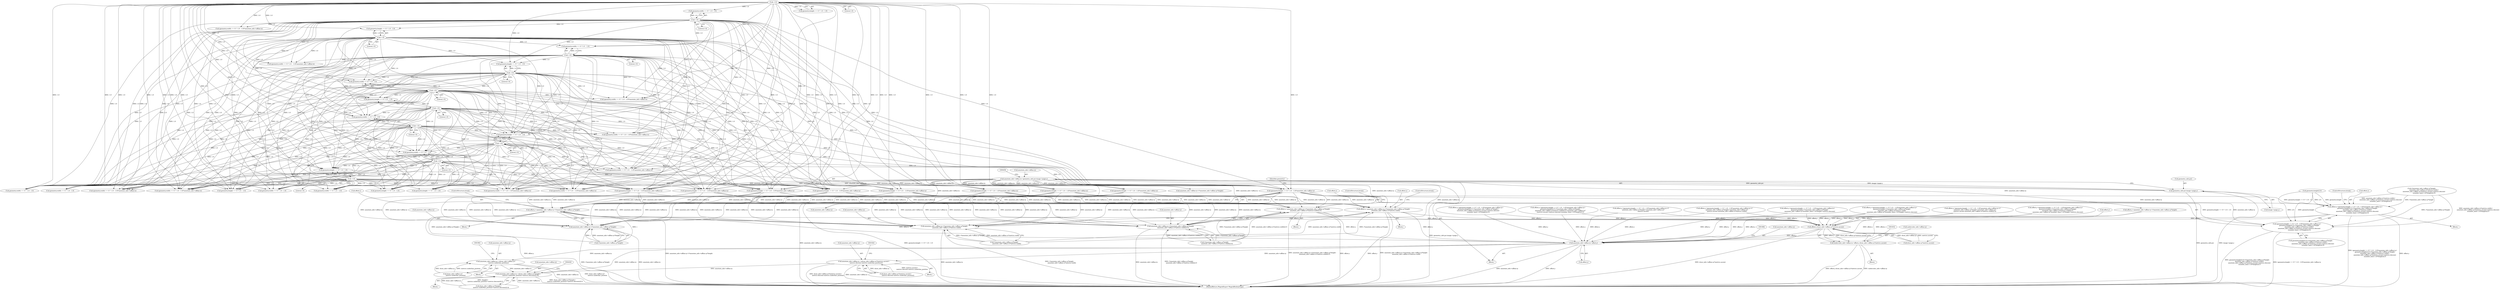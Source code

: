digraph "0_ImageMagick_f595a1985233c399a05c0c37cc41de16a90dd025@pointer" {
"1001186" [label="(Call,(geometry.height == 0 ? -1.0 : 1.0)*annotate_info->affine.ty)"];
"1001193" [label="(Call,-1.0)"];
"1001127" [label="(Call,-1.0)"];
"1000606" [label="(Call,-1.0)"];
"1000925" [label="(Call,-1.0)"];
"1000874" [label="(Call,-1.0)"];
"1001305" [label="(Call,-1.0)"];
"1001263" [label="(Call,-1.0)"];
"1000822" [label="(Call,-1.0)"];
"1000764" [label="(Call,-1.0)"];
"1001054" [label="(Call,-1.0)"];
"1000985" [label="(Call,-1.0)"];
"1000440" [label="(Call,annotate_info->affine.ty=geometry_info.psi-image->page.y)"];
"1000446" [label="(Call,geometry_info.psi-image->page.y)"];
"1001181" [label="(Call,offset.y=(geometry.height == 0 ? -1.0 : 1.0)*annotate_info->affine.ty+\n          geometry.height/2.0+i*annotate_info->affine.sy*height-\n          annotate_info->affine.rx*metrics.width+\n          annotate_info->affine.sy*(metrics.ascent+metrics.descent-\n          (number_lines-1.0)*height)/2.0)"];
"1001818" [label="(Call,offset.y-draw_info->affine.sy*metrics.ascent)"];
"1001812" [label="(Call,undercolor_info->affine.ty=offset.y-draw_info->affine.sy*metrics.ascent)"];
"1001872" [label="(Call,annotate_info->affine.ty=offset.y)"];
"1001900" [label="(Call,annotate_info->affine.ty-=(draw_info->affine.sy*(metrics.ascent+\n          metrics.descent-metrics.underline_position)))"];
"1001996" [label="(Call,annotate_info->affine.ty-=(draw_info->affine.sy*(height+\n          metrics.underline_position+metrics.descent)/2.0))"];
"1001945" [label="(Call,annotate_info->affine.ty-=(draw_info->affine.sy*\n            metrics.underline_position))"];
"1001185" [label="(Call,(geometry.height == 0 ? -1.0 : 1.0)*annotate_info->affine.ty+\n          geometry.height/2.0+i*annotate_info->affine.sy*height-\n          annotate_info->affine.rx*metrics.width+\n          annotate_info->affine.sy*(metrics.ascent+metrics.descent-\n          (number_lines-1.0)*height)/2.0)"];
"1001612" [label="(Call,offset.y=annotate_info->affine.ty+i*annotate_info->affine.sy*height)"];
"1001616" [label="(Call,annotate_info->affine.ty+i*annotate_info->affine.sy*height)"];
"1001665" [label="(Call,offset.y=annotate_info->affine.ty+i*annotate_info->affine.sy*height-\n          annotate_info->affine.rx*metrics.width/2.0)"];
"1001669" [label="(Call,annotate_info->affine.ty+i*annotate_info->affine.sy*height-\n          annotate_info->affine.rx*metrics.width/2.0)"];
"1001728" [label="(Call,offset.y=annotate_info->affine.ty+i*annotate_info->affine.sy*height-\n          annotate_info->affine.rx*metrics.width)"];
"1001732" [label="(Call,annotate_info->affine.ty+i*annotate_info->affine.sy*height-\n          annotate_info->affine.rx*metrics.width)"];
"1000697" [label="(Call,offset.y=(geometry.height == 0 ? -1.0 : 1.0)*annotate_info->affine.ty+i*\n          annotate_info->affine.sy*height+annotate_info->affine.sy*\n          metrics.ascent-annotate_info->affine.rx*metrics.width/2.0)"];
"1001613" [label="(Call,offset.y)"];
"1001531" [label="(Call,(geometry.height == 0 ? 1.0 : -1.0)*annotate_info->affine.ty)"];
"1000979" [label="(Call,geometry.width == 0 ? -1.0 : 1.0)"];
"1001054" [label="(Call,-1.0)"];
"1001263" [label="(Call,-1.0)"];
"1001292" [label="(Call,offset.y=(geometry.height == 0 ? 1.0 : -1.0)*annotate_info->affine.ty+\n          geometry.height+i*annotate_info->affine.sy*height-\n          annotate_info->affine.sy*(number_lines-1.0)*height+metrics.descent)"];
"1000816" [label="(Call,geometry.height == 0 ? -1.0 : 1.0)"];
"1001127" [label="(Call,-1.0)"];
"1001873" [label="(Call,annotate_info->affine.ty)"];
"1001201" [label="(Call,geometry.height/2.0+i*annotate_info->affine.sy*height-\n          annotate_info->affine.rx*metrics.width+\n          annotate_info->affine.sy*(metrics.ascent+metrics.descent-\n          (number_lines-1.0)*height)/2.0)"];
"1001298" [label="(Call,geometry.height == 0 ? 1.0 : -1.0)"];
"1001185" [label="(Call,(geometry.height == 0 ? -1.0 : 1.0)*annotate_info->affine.ty+\n          geometry.height/2.0+i*annotate_info->affine.sy*height-\n          annotate_info->affine.rx*metrics.width+\n          annotate_info->affine.sy*(metrics.ascent+metrics.descent-\n          (number_lines-1.0)*height)/2.0)"];
"1001900" [label="(Call,annotate_info->affine.ty-=(draw_info->affine.sy*(metrics.ascent+\n          metrics.descent-metrics.underline_position)))"];
"1000529" [label="(Call,offset.y=annotate_info->affine.ty+i*annotate_info->affine.sy*height)"];
"1000875" [label="(Literal,1.0)"];
"1001617" [label="(Call,annotate_info->affine.ty)"];
"1000440" [label="(Call,annotate_info->affine.ty=geometry_info.psi-image->page.y)"];
"1001257" [label="(Call,geometry.width == 0 ? -1.0 : 1.0)"];
"1001410" [label="(Call,(geometry.height == 0 ? 1.0 : -1.0)*annotate_info->affine.ty)"];
"1001665" [label="(Call,offset.y=annotate_info->affine.ty+i*annotate_info->affine.sy*height-\n          annotate_info->affine.rx*metrics.width/2.0)"];
"1001669" [label="(Call,annotate_info->affine.ty+i*annotate_info->affine.sy*height-\n          annotate_info->affine.rx*metrics.width/2.0)"];
"1000810" [label="(Call,offset.y=(geometry.height == 0 ? -1.0 : 1.0)*annotate_info->affine.ty+i*\n          annotate_info->affine.sy*height+annotate_info->affine.sy*\n          metrics.ascent-annotate_info->affine.rx*metrics.width)"];
"1001350" [label="(Call,geometry.width == 0 ? -1.0 : 1.0)"];
"1001946" [label="(Call,annotate_info->affine.ty)"];
"1001733" [label="(Call,annotate_info->affine.ty)"];
"1001616" [label="(Call,annotate_info->affine.ty+i*annotate_info->affine.sy*height)"];
"1001732" [label="(Call,annotate_info->affine.ty+i*annotate_info->affine.sy*height-\n          annotate_info->affine.rx*metrics.width)"];
"1000756" [label="(Call,(geometry.width == 0 ? 1.0 : -1.0)*annotate_info->affine.tx)"];
"1001047" [label="(Call,(geometry.height == 0 ? -1.0 : 1.0)*annotate_info->affine.ty)"];
"1001813" [label="(Call,undercolor_info->affine.ty)"];
"1001405" [label="(Call,offset.y=(geometry.height == 0 ? 1.0 : -1.0)*annotate_info->affine.ty+\n          geometry.height+i*annotate_info->affine.sy*height-\n          annotate_info->affine.rx*metrics.width/2.0-\n          annotate_info->affine.sy*(number_lines-1.0)*height+metrics.descent)"];
"1001248" [label="(ControlStructure,break;)"];
"1000594" [label="(Call,offset.y=(geometry.height == 0 ? -1.0 : 1.0)*annotate_info->affine.ty+i*\n          annotate_info->affine.sy*height+annotate_info->affine.sy*\n          metrics.ascent)"];
"1001196" [label="(Call,annotate_info->affine.ty)"];
"1000702" [label="(Call,(geometry.height == 0 ? -1.0 : 1.0)*annotate_info->affine.ty)"];
"1001738" [label="(Call,i*annotate_info->affine.sy*height-\n          annotate_info->affine.rx*metrics.width)"];
"1000867" [label="(Call,(geometry.width == 0 ? -1.0 : 1.0)*annotate_info->affine.tx)"];
"1001757" [label="(ControlStructure,break;)"];
"1001264" [label="(Literal,1.0)"];
"1000913" [label="(Call,offset.y=(geometry.height == 0 ? -1.0 : 1.0)*annotate_info->affine.ty+\n          geometry.height/2.0+i*annotate_info->affine.sy*height+\n          annotate_info->affine.sy*(metrics.ascent+metrics.descent-\n          (number_lines-1.0)*height)/2.0)"];
"1001670" [label="(Call,annotate_info->affine.ty)"];
"1000599" [label="(Call,(geometry.height == 0 ? -1.0 : 1.0)*annotate_info->affine.ty)"];
"1001899" [label="(Block,)"];
"1000925" [label="(Call,-1.0)"];
"1000978" [label="(Call,(geometry.width == 0 ? -1.0 : 1.0)*annotate_info->affine.tx)"];
"1001128" [label="(Literal,1.0)"];
"1000986" [label="(Literal,1.0)"];
"1001474" [label="(Call,(geometry.width == 0 ? 1.0 : -1.0)*annotate_info->affine.tx)"];
"1001675" [label="(Call,i*annotate_info->affine.sy*height-\n          annotate_info->affine.rx*metrics.width/2.0)"];
"1001187" [label="(Call,geometry.height == 0 ? -1.0 : 1.0)"];
"1001475" [label="(Call,geometry.width == 0 ? 1.0 : -1.0)"];
"1001612" [label="(Call,offset.y=annotate_info->affine.ty+i*annotate_info->affine.sy*height)"];
"1001119" [label="(Call,(geometry.width == 0 ? 1.0 : -1.0)*annotate_info->affine.tx)"];
"1002049" [label="(MethodReturn,MagickExport MagickBooleanType)"];
"1001633" [label="(Block,)"];
"1002002" [label="(Call,draw_info->affine.sy*(height+\n          metrics.underline_position+metrics.descent)/2.0)"];
"1001944" [label="(Block,)"];
"1001193" [label="(Call,-1.0)"];
"1001996" [label="(Call,annotate_info->affine.ty-=(draw_info->affine.sy*(height+\n          metrics.underline_position+metrics.descent)/2.0))"];
"1000557" [label="(Call,geometry.width == 0 ? -1.0 : 1.0)"];
"1001204" [label="(Identifier,geometry)"];
"1001818" [label="(Call,offset.y-draw_info->affine.sy*metrics.ascent)"];
"1001997" [label="(Call,annotate_info->affine.ty)"];
"1001306" [label="(Literal,1.0)"];
"1001256" [label="(Call,(geometry.width == 0 ? -1.0 : 1.0)*annotate_info->affine.tx)"];
"1001622" [label="(Call,i*annotate_info->affine.sy*height)"];
"1001055" [label="(Literal,1.0)"];
"1001120" [label="(Call,geometry.width == 0 ? 1.0 : -1.0)"];
"1001698" [label="(Block,)"];
"1001297" [label="(Call,(geometry.height == 0 ? 1.0 : -1.0)*annotate_info->affine.ty)"];
"1001207" [label="(Call,i*annotate_info->affine.sy*height-\n          annotate_info->affine.rx*metrics.width+\n          annotate_info->affine.sy*(metrics.ascent+metrics.descent-\n          (number_lines-1.0)*height)/2.0)"];
"1000606" [label="(Call,-1.0)"];
"1000641" [label="(Call,(geometry.width == 0 ? -1.0 : 1.0)*annotate_info->affine.tx)"];
"1001526" [label="(Call,offset.y=(geometry.height == 0 ? 1.0 : -1.0)*annotate_info->affine.ty+\n          geometry.height+i*annotate_info->affine.sy*height-\n          annotate_info->affine.rx*metrics.width-\n          annotate_info->affine.sy*(number_lines-1.0)*height+metrics.descent)"];
"1000642" [label="(Call,geometry.width == 0 ? -1.0 : 1.0)"];
"1001666" [label="(Call,offset.y)"];
"1000450" [label="(Call,image->page.y)"];
"1001202" [label="(Call,geometry.height/2.0)"];
"1000926" [label="(Literal,1.0)"];
"1001819" [label="(Call,offset.y)"];
"1001042" [label="(Call,offset.y=(geometry.height == 0 ? -1.0 : 1.0)*annotate_info->affine.ty+\n          geometry.height/2.0+i*annotate_info->affine.sy*height-\n          annotate_info->affine.rx*metrics.width/2.0+annotate_info->affine.sy*\n          (metrics.ascent+metrics.descent-(number_lines-1.0)*height)/2.0)"];
"1001532" [label="(Call,geometry.height == 0 ? 1.0 : -1.0)"];
"1000600" [label="(Call,geometry.height == 0 ? -1.0 : 1.0)"];
"1001186" [label="(Call,(geometry.height == 0 ? -1.0 : 1.0)*annotate_info->affine.ty)"];
"1001631" [label="(ControlStructure,break;)"];
"1000822" [label="(Call,-1.0)"];
"1001878" [label="(Call,offset.y)"];
"1001729" [label="(Call,offset.y)"];
"1000823" [label="(Literal,1.0)"];
"1000446" [label="(Call,geometry_info.psi-image->page.y)"];
"1001945" [label="(Call,annotate_info->affine.ty-=(draw_info->affine.sy*\n            metrics.underline_position))"];
"1000757" [label="(Call,geometry.width == 0 ? 1.0 : -1.0)"];
"1000868" [label="(Call,geometry.width == 0 ? -1.0 : 1.0)"];
"1000765" [label="(Literal,1.0)"];
"1000607" [label="(Literal,1.0)"];
"1000874" [label="(Call,-1.0)"];
"1001901" [label="(Call,annotate_info->affine.ty)"];
"1001194" [label="(Literal,1.0)"];
"1000416" [label="(Block,)"];
"1000447" [label="(Call,geometry_info.psi)"];
"1001728" [label="(Call,offset.y=annotate_info->affine.ty+i*annotate_info->affine.sy*height-\n          annotate_info->affine.rx*metrics.width)"];
"1000764" [label="(Call,-1.0)"];
"1000918" [label="(Call,(geometry.height == 0 ? -1.0 : 1.0)*annotate_info->affine.ty)"];
"1000556" [label="(Call,(geometry.width == 0 ? -1.0 : 1.0)*annotate_info->affine.tx)"];
"1000815" [label="(Call,(geometry.height == 0 ? -1.0 : 1.0)*annotate_info->affine.ty)"];
"1001411" [label="(Call,geometry.height == 0 ? 1.0 : -1.0)"];
"1001951" [label="(Call,draw_info->affine.sy*\n            metrics.underline_position)"];
"1001592" [label="(Block,)"];
"1001906" [label="(Call,draw_info->affine.sy*(metrics.ascent+\n          metrics.descent-metrics.underline_position))"];
"1000533" [label="(Call,annotate_info->affine.ty+i*annotate_info->affine.sy*height)"];
"1001182" [label="(Call,offset.y)"];
"1001113" [label="(Block,)"];
"1001696" [label="(ControlStructure,break;)"];
"1001305" [label="(Call,-1.0)"];
"1000985" [label="(Call,-1.0)"];
"1000703" [label="(Call,geometry.height == 0 ? -1.0 : 1.0)"];
"1001768" [label="(Block,)"];
"1001822" [label="(Call,draw_info->affine.sy*metrics.ascent)"];
"1001048" [label="(Call,geometry.height == 0 ? -1.0 : 1.0)"];
"1001181" [label="(Call,offset.y=(geometry.height == 0 ? -1.0 : 1.0)*annotate_info->affine.ty+\n          geometry.height/2.0+i*annotate_info->affine.sy*height-\n          annotate_info->affine.rx*metrics.width+\n          annotate_info->affine.sy*(metrics.ascent+metrics.descent-\n          (number_lines-1.0)*height)/2.0)"];
"1001812" [label="(Call,undercolor_info->affine.ty=offset.y-draw_info->affine.sy*metrics.ascent)"];
"1001872" [label="(Call,annotate_info->affine.ty=offset.y)"];
"1001995" [label="(Block,)"];
"1001349" [label="(Call,(geometry.width == 0 ? -1.0 : 1.0)*annotate_info->affine.tx)"];
"1000441" [label="(Call,annotate_info->affine.ty)"];
"1000919" [label="(Call,geometry.height == 0 ? -1.0 : 1.0)"];
"1001186" -> "1001185"  [label="AST: "];
"1001186" -> "1001196"  [label="CFG: "];
"1001187" -> "1001186"  [label="AST: "];
"1001196" -> "1001186"  [label="AST: "];
"1001204" -> "1001186"  [label="CFG: "];
"1001186" -> "1002049"  [label="DDG: annotate_info->affine.ty"];
"1001186" -> "1002049"  [label="DDG: geometry.height == 0 ? -1.0 : 1.0"];
"1001186" -> "1001181"  [label="DDG: geometry.height == 0 ? -1.0 : 1.0"];
"1001186" -> "1001181"  [label="DDG: annotate_info->affine.ty"];
"1001186" -> "1001185"  [label="DDG: geometry.height == 0 ? -1.0 : 1.0"];
"1001186" -> "1001185"  [label="DDG: annotate_info->affine.ty"];
"1001193" -> "1001186"  [label="DDG: 1.0"];
"1001127" -> "1001186"  [label="DDG: 1.0"];
"1000606" -> "1001186"  [label="DDG: 1.0"];
"1000925" -> "1001186"  [label="DDG: 1.0"];
"1000874" -> "1001186"  [label="DDG: 1.0"];
"1001305" -> "1001186"  [label="DDG: 1.0"];
"1001263" -> "1001186"  [label="DDG: 1.0"];
"1000822" -> "1001186"  [label="DDG: 1.0"];
"1000764" -> "1001186"  [label="DDG: 1.0"];
"1001054" -> "1001186"  [label="DDG: 1.0"];
"1000985" -> "1001186"  [label="DDG: 1.0"];
"1000440" -> "1001186"  [label="DDG: annotate_info->affine.ty"];
"1001186" -> "1001612"  [label="DDG: annotate_info->affine.ty"];
"1001186" -> "1001616"  [label="DDG: annotate_info->affine.ty"];
"1001186" -> "1001665"  [label="DDG: annotate_info->affine.ty"];
"1001186" -> "1001669"  [label="DDG: annotate_info->affine.ty"];
"1001186" -> "1001728"  [label="DDG: annotate_info->affine.ty"];
"1001186" -> "1001732"  [label="DDG: annotate_info->affine.ty"];
"1001193" -> "1001187"  [label="AST: "];
"1001193" -> "1001194"  [label="CFG: "];
"1001194" -> "1001193"  [label="AST: "];
"1001187" -> "1001193"  [label="CFG: "];
"1001193" -> "1000556"  [label="DDG: 1.0"];
"1001193" -> "1000557"  [label="DDG: 1.0"];
"1001193" -> "1000641"  [label="DDG: 1.0"];
"1001193" -> "1000642"  [label="DDG: 1.0"];
"1001193" -> "1000702"  [label="DDG: 1.0"];
"1001193" -> "1000703"  [label="DDG: 1.0"];
"1001193" -> "1001187"  [label="DDG: 1.0"];
"1001193" -> "1001349"  [label="DDG: 1.0"];
"1001193" -> "1001350"  [label="DDG: 1.0"];
"1001193" -> "1001410"  [label="DDG: 1.0"];
"1001193" -> "1001411"  [label="DDG: 1.0"];
"1001193" -> "1001474"  [label="DDG: 1.0"];
"1001193" -> "1001475"  [label="DDG: 1.0"];
"1001193" -> "1001531"  [label="DDG: 1.0"];
"1001193" -> "1001532"  [label="DDG: 1.0"];
"1001127" -> "1001120"  [label="AST: "];
"1001127" -> "1001128"  [label="CFG: "];
"1001128" -> "1001127"  [label="AST: "];
"1001120" -> "1001127"  [label="CFG: "];
"1001127" -> "1000556"  [label="DDG: 1.0"];
"1001127" -> "1000557"  [label="DDG: 1.0"];
"1001127" -> "1000641"  [label="DDG: 1.0"];
"1001127" -> "1000642"  [label="DDG: 1.0"];
"1001127" -> "1000702"  [label="DDG: 1.0"];
"1001127" -> "1000703"  [label="DDG: 1.0"];
"1001127" -> "1001119"  [label="DDG: 1.0"];
"1001127" -> "1001120"  [label="DDG: 1.0"];
"1001127" -> "1001187"  [label="DDG: 1.0"];
"1001127" -> "1001349"  [label="DDG: 1.0"];
"1001127" -> "1001350"  [label="DDG: 1.0"];
"1001127" -> "1001410"  [label="DDG: 1.0"];
"1001127" -> "1001411"  [label="DDG: 1.0"];
"1001127" -> "1001474"  [label="DDG: 1.0"];
"1001127" -> "1001475"  [label="DDG: 1.0"];
"1001127" -> "1001531"  [label="DDG: 1.0"];
"1001127" -> "1001532"  [label="DDG: 1.0"];
"1000606" -> "1000600"  [label="AST: "];
"1000606" -> "1000607"  [label="CFG: "];
"1000607" -> "1000606"  [label="AST: "];
"1000600" -> "1000606"  [label="CFG: "];
"1000606" -> "1000556"  [label="DDG: 1.0"];
"1000606" -> "1000557"  [label="DDG: 1.0"];
"1000606" -> "1000599"  [label="DDG: 1.0"];
"1000606" -> "1000600"  [label="DDG: 1.0"];
"1000606" -> "1000641"  [label="DDG: 1.0"];
"1000606" -> "1000642"  [label="DDG: 1.0"];
"1000606" -> "1000702"  [label="DDG: 1.0"];
"1000606" -> "1000703"  [label="DDG: 1.0"];
"1000606" -> "1000756"  [label="DDG: 1.0"];
"1000606" -> "1000757"  [label="DDG: 1.0"];
"1000606" -> "1000815"  [label="DDG: 1.0"];
"1000606" -> "1000816"  [label="DDG: 1.0"];
"1000606" -> "1000867"  [label="DDG: 1.0"];
"1000606" -> "1000868"  [label="DDG: 1.0"];
"1000606" -> "1000918"  [label="DDG: 1.0"];
"1000606" -> "1000919"  [label="DDG: 1.0"];
"1000606" -> "1000978"  [label="DDG: 1.0"];
"1000606" -> "1000979"  [label="DDG: 1.0"];
"1000606" -> "1001047"  [label="DDG: 1.0"];
"1000606" -> "1001048"  [label="DDG: 1.0"];
"1000606" -> "1001119"  [label="DDG: 1.0"];
"1000606" -> "1001120"  [label="DDG: 1.0"];
"1000606" -> "1001187"  [label="DDG: 1.0"];
"1000606" -> "1001256"  [label="DDG: 1.0"];
"1000606" -> "1001257"  [label="DDG: 1.0"];
"1000606" -> "1001297"  [label="DDG: 1.0"];
"1000606" -> "1001298"  [label="DDG: 1.0"];
"1000606" -> "1001349"  [label="DDG: 1.0"];
"1000606" -> "1001350"  [label="DDG: 1.0"];
"1000606" -> "1001410"  [label="DDG: 1.0"];
"1000606" -> "1001411"  [label="DDG: 1.0"];
"1000606" -> "1001474"  [label="DDG: 1.0"];
"1000606" -> "1001475"  [label="DDG: 1.0"];
"1000606" -> "1001531"  [label="DDG: 1.0"];
"1000606" -> "1001532"  [label="DDG: 1.0"];
"1000925" -> "1000919"  [label="AST: "];
"1000925" -> "1000926"  [label="CFG: "];
"1000926" -> "1000925"  [label="AST: "];
"1000919" -> "1000925"  [label="CFG: "];
"1000925" -> "1000556"  [label="DDG: 1.0"];
"1000925" -> "1000557"  [label="DDG: 1.0"];
"1000925" -> "1000641"  [label="DDG: 1.0"];
"1000925" -> "1000642"  [label="DDG: 1.0"];
"1000925" -> "1000702"  [label="DDG: 1.0"];
"1000925" -> "1000703"  [label="DDG: 1.0"];
"1000925" -> "1000918"  [label="DDG: 1.0"];
"1000925" -> "1000919"  [label="DDG: 1.0"];
"1000925" -> "1001119"  [label="DDG: 1.0"];
"1000925" -> "1001120"  [label="DDG: 1.0"];
"1000925" -> "1001187"  [label="DDG: 1.0"];
"1000925" -> "1001349"  [label="DDG: 1.0"];
"1000925" -> "1001350"  [label="DDG: 1.0"];
"1000925" -> "1001410"  [label="DDG: 1.0"];
"1000925" -> "1001411"  [label="DDG: 1.0"];
"1000925" -> "1001474"  [label="DDG: 1.0"];
"1000925" -> "1001475"  [label="DDG: 1.0"];
"1000925" -> "1001531"  [label="DDG: 1.0"];
"1000925" -> "1001532"  [label="DDG: 1.0"];
"1000874" -> "1000868"  [label="AST: "];
"1000874" -> "1000875"  [label="CFG: "];
"1000875" -> "1000874"  [label="AST: "];
"1000868" -> "1000874"  [label="CFG: "];
"1000874" -> "1000556"  [label="DDG: 1.0"];
"1000874" -> "1000557"  [label="DDG: 1.0"];
"1000874" -> "1000641"  [label="DDG: 1.0"];
"1000874" -> "1000642"  [label="DDG: 1.0"];
"1000874" -> "1000702"  [label="DDG: 1.0"];
"1000874" -> "1000703"  [label="DDG: 1.0"];
"1000874" -> "1000867"  [label="DDG: 1.0"];
"1000874" -> "1000868"  [label="DDG: 1.0"];
"1000874" -> "1000918"  [label="DDG: 1.0"];
"1000874" -> "1000919"  [label="DDG: 1.0"];
"1000874" -> "1001119"  [label="DDG: 1.0"];
"1000874" -> "1001120"  [label="DDG: 1.0"];
"1000874" -> "1001187"  [label="DDG: 1.0"];
"1000874" -> "1001349"  [label="DDG: 1.0"];
"1000874" -> "1001350"  [label="DDG: 1.0"];
"1000874" -> "1001410"  [label="DDG: 1.0"];
"1000874" -> "1001411"  [label="DDG: 1.0"];
"1000874" -> "1001474"  [label="DDG: 1.0"];
"1000874" -> "1001475"  [label="DDG: 1.0"];
"1000874" -> "1001531"  [label="DDG: 1.0"];
"1000874" -> "1001532"  [label="DDG: 1.0"];
"1001305" -> "1001298"  [label="AST: "];
"1001305" -> "1001306"  [label="CFG: "];
"1001306" -> "1001305"  [label="AST: "];
"1001298" -> "1001305"  [label="CFG: "];
"1001305" -> "1000556"  [label="DDG: 1.0"];
"1001305" -> "1000557"  [label="DDG: 1.0"];
"1001305" -> "1000641"  [label="DDG: 1.0"];
"1001305" -> "1000642"  [label="DDG: 1.0"];
"1001305" -> "1000702"  [label="DDG: 1.0"];
"1001305" -> "1000703"  [label="DDG: 1.0"];
"1001305" -> "1000867"  [label="DDG: 1.0"];
"1001305" -> "1000868"  [label="DDG: 1.0"];
"1001305" -> "1000918"  [label="DDG: 1.0"];
"1001305" -> "1000919"  [label="DDG: 1.0"];
"1001305" -> "1001119"  [label="DDG: 1.0"];
"1001305" -> "1001120"  [label="DDG: 1.0"];
"1001305" -> "1001187"  [label="DDG: 1.0"];
"1001305" -> "1001297"  [label="DDG: 1.0"];
"1001305" -> "1001298"  [label="DDG: 1.0"];
"1001305" -> "1001349"  [label="DDG: 1.0"];
"1001305" -> "1001350"  [label="DDG: 1.0"];
"1001305" -> "1001410"  [label="DDG: 1.0"];
"1001305" -> "1001411"  [label="DDG: 1.0"];
"1001305" -> "1001474"  [label="DDG: 1.0"];
"1001305" -> "1001475"  [label="DDG: 1.0"];
"1001305" -> "1001531"  [label="DDG: 1.0"];
"1001305" -> "1001532"  [label="DDG: 1.0"];
"1001263" -> "1001257"  [label="AST: "];
"1001263" -> "1001264"  [label="CFG: "];
"1001264" -> "1001263"  [label="AST: "];
"1001257" -> "1001263"  [label="CFG: "];
"1001263" -> "1000556"  [label="DDG: 1.0"];
"1001263" -> "1000557"  [label="DDG: 1.0"];
"1001263" -> "1000641"  [label="DDG: 1.0"];
"1001263" -> "1000642"  [label="DDG: 1.0"];
"1001263" -> "1000702"  [label="DDG: 1.0"];
"1001263" -> "1000703"  [label="DDG: 1.0"];
"1001263" -> "1000867"  [label="DDG: 1.0"];
"1001263" -> "1000868"  [label="DDG: 1.0"];
"1001263" -> "1000918"  [label="DDG: 1.0"];
"1001263" -> "1000919"  [label="DDG: 1.0"];
"1001263" -> "1001119"  [label="DDG: 1.0"];
"1001263" -> "1001120"  [label="DDG: 1.0"];
"1001263" -> "1001187"  [label="DDG: 1.0"];
"1001263" -> "1001256"  [label="DDG: 1.0"];
"1001263" -> "1001257"  [label="DDG: 1.0"];
"1001263" -> "1001297"  [label="DDG: 1.0"];
"1001263" -> "1001298"  [label="DDG: 1.0"];
"1001263" -> "1001349"  [label="DDG: 1.0"];
"1001263" -> "1001350"  [label="DDG: 1.0"];
"1001263" -> "1001410"  [label="DDG: 1.0"];
"1001263" -> "1001411"  [label="DDG: 1.0"];
"1001263" -> "1001474"  [label="DDG: 1.0"];
"1001263" -> "1001475"  [label="DDG: 1.0"];
"1001263" -> "1001531"  [label="DDG: 1.0"];
"1001263" -> "1001532"  [label="DDG: 1.0"];
"1000822" -> "1000816"  [label="AST: "];
"1000822" -> "1000823"  [label="CFG: "];
"1000823" -> "1000822"  [label="AST: "];
"1000816" -> "1000822"  [label="CFG: "];
"1000822" -> "1000556"  [label="DDG: 1.0"];
"1000822" -> "1000557"  [label="DDG: 1.0"];
"1000822" -> "1000641"  [label="DDG: 1.0"];
"1000822" -> "1000642"  [label="DDG: 1.0"];
"1000822" -> "1000702"  [label="DDG: 1.0"];
"1000822" -> "1000703"  [label="DDG: 1.0"];
"1000822" -> "1000815"  [label="DDG: 1.0"];
"1000822" -> "1000816"  [label="DDG: 1.0"];
"1000822" -> "1000867"  [label="DDG: 1.0"];
"1000822" -> "1000868"  [label="DDG: 1.0"];
"1000822" -> "1000918"  [label="DDG: 1.0"];
"1000822" -> "1000919"  [label="DDG: 1.0"];
"1000822" -> "1001119"  [label="DDG: 1.0"];
"1000822" -> "1001120"  [label="DDG: 1.0"];
"1000822" -> "1001187"  [label="DDG: 1.0"];
"1000822" -> "1001256"  [label="DDG: 1.0"];
"1000822" -> "1001257"  [label="DDG: 1.0"];
"1000822" -> "1001297"  [label="DDG: 1.0"];
"1000822" -> "1001298"  [label="DDG: 1.0"];
"1000822" -> "1001349"  [label="DDG: 1.0"];
"1000822" -> "1001350"  [label="DDG: 1.0"];
"1000822" -> "1001410"  [label="DDG: 1.0"];
"1000822" -> "1001411"  [label="DDG: 1.0"];
"1000822" -> "1001474"  [label="DDG: 1.0"];
"1000822" -> "1001475"  [label="DDG: 1.0"];
"1000822" -> "1001531"  [label="DDG: 1.0"];
"1000822" -> "1001532"  [label="DDG: 1.0"];
"1000764" -> "1000757"  [label="AST: "];
"1000764" -> "1000765"  [label="CFG: "];
"1000765" -> "1000764"  [label="AST: "];
"1000757" -> "1000764"  [label="CFG: "];
"1000764" -> "1000556"  [label="DDG: 1.0"];
"1000764" -> "1000557"  [label="DDG: 1.0"];
"1000764" -> "1000641"  [label="DDG: 1.0"];
"1000764" -> "1000642"  [label="DDG: 1.0"];
"1000764" -> "1000702"  [label="DDG: 1.0"];
"1000764" -> "1000703"  [label="DDG: 1.0"];
"1000764" -> "1000756"  [label="DDG: 1.0"];
"1000764" -> "1000757"  [label="DDG: 1.0"];
"1000764" -> "1000815"  [label="DDG: 1.0"];
"1000764" -> "1000816"  [label="DDG: 1.0"];
"1000764" -> "1000867"  [label="DDG: 1.0"];
"1000764" -> "1000868"  [label="DDG: 1.0"];
"1000764" -> "1000918"  [label="DDG: 1.0"];
"1000764" -> "1000919"  [label="DDG: 1.0"];
"1000764" -> "1001119"  [label="DDG: 1.0"];
"1000764" -> "1001120"  [label="DDG: 1.0"];
"1000764" -> "1001187"  [label="DDG: 1.0"];
"1000764" -> "1001256"  [label="DDG: 1.0"];
"1000764" -> "1001257"  [label="DDG: 1.0"];
"1000764" -> "1001297"  [label="DDG: 1.0"];
"1000764" -> "1001298"  [label="DDG: 1.0"];
"1000764" -> "1001349"  [label="DDG: 1.0"];
"1000764" -> "1001350"  [label="DDG: 1.0"];
"1000764" -> "1001410"  [label="DDG: 1.0"];
"1000764" -> "1001411"  [label="DDG: 1.0"];
"1000764" -> "1001474"  [label="DDG: 1.0"];
"1000764" -> "1001475"  [label="DDG: 1.0"];
"1000764" -> "1001531"  [label="DDG: 1.0"];
"1000764" -> "1001532"  [label="DDG: 1.0"];
"1001054" -> "1001048"  [label="AST: "];
"1001054" -> "1001055"  [label="CFG: "];
"1001055" -> "1001054"  [label="AST: "];
"1001048" -> "1001054"  [label="CFG: "];
"1001054" -> "1000556"  [label="DDG: 1.0"];
"1001054" -> "1000557"  [label="DDG: 1.0"];
"1001054" -> "1000641"  [label="DDG: 1.0"];
"1001054" -> "1000642"  [label="DDG: 1.0"];
"1001054" -> "1000702"  [label="DDG: 1.0"];
"1001054" -> "1000703"  [label="DDG: 1.0"];
"1001054" -> "1000756"  [label="DDG: 1.0"];
"1001054" -> "1000757"  [label="DDG: 1.0"];
"1001054" -> "1000815"  [label="DDG: 1.0"];
"1001054" -> "1000816"  [label="DDG: 1.0"];
"1001054" -> "1000867"  [label="DDG: 1.0"];
"1001054" -> "1000868"  [label="DDG: 1.0"];
"1001054" -> "1000918"  [label="DDG: 1.0"];
"1001054" -> "1000919"  [label="DDG: 1.0"];
"1001054" -> "1001047"  [label="DDG: 1.0"];
"1001054" -> "1001048"  [label="DDG: 1.0"];
"1001054" -> "1001119"  [label="DDG: 1.0"];
"1001054" -> "1001120"  [label="DDG: 1.0"];
"1001054" -> "1001187"  [label="DDG: 1.0"];
"1001054" -> "1001256"  [label="DDG: 1.0"];
"1001054" -> "1001257"  [label="DDG: 1.0"];
"1001054" -> "1001297"  [label="DDG: 1.0"];
"1001054" -> "1001298"  [label="DDG: 1.0"];
"1001054" -> "1001349"  [label="DDG: 1.0"];
"1001054" -> "1001350"  [label="DDG: 1.0"];
"1001054" -> "1001410"  [label="DDG: 1.0"];
"1001054" -> "1001411"  [label="DDG: 1.0"];
"1001054" -> "1001474"  [label="DDG: 1.0"];
"1001054" -> "1001475"  [label="DDG: 1.0"];
"1001054" -> "1001531"  [label="DDG: 1.0"];
"1001054" -> "1001532"  [label="DDG: 1.0"];
"1000985" -> "1000979"  [label="AST: "];
"1000985" -> "1000986"  [label="CFG: "];
"1000986" -> "1000985"  [label="AST: "];
"1000979" -> "1000985"  [label="CFG: "];
"1000985" -> "1000556"  [label="DDG: 1.0"];
"1000985" -> "1000557"  [label="DDG: 1.0"];
"1000985" -> "1000641"  [label="DDG: 1.0"];
"1000985" -> "1000642"  [label="DDG: 1.0"];
"1000985" -> "1000702"  [label="DDG: 1.0"];
"1000985" -> "1000703"  [label="DDG: 1.0"];
"1000985" -> "1000756"  [label="DDG: 1.0"];
"1000985" -> "1000757"  [label="DDG: 1.0"];
"1000985" -> "1000815"  [label="DDG: 1.0"];
"1000985" -> "1000816"  [label="DDG: 1.0"];
"1000985" -> "1000867"  [label="DDG: 1.0"];
"1000985" -> "1000868"  [label="DDG: 1.0"];
"1000985" -> "1000918"  [label="DDG: 1.0"];
"1000985" -> "1000919"  [label="DDG: 1.0"];
"1000985" -> "1000978"  [label="DDG: 1.0"];
"1000985" -> "1000979"  [label="DDG: 1.0"];
"1000985" -> "1001047"  [label="DDG: 1.0"];
"1000985" -> "1001048"  [label="DDG: 1.0"];
"1000985" -> "1001119"  [label="DDG: 1.0"];
"1000985" -> "1001120"  [label="DDG: 1.0"];
"1000985" -> "1001187"  [label="DDG: 1.0"];
"1000985" -> "1001256"  [label="DDG: 1.0"];
"1000985" -> "1001257"  [label="DDG: 1.0"];
"1000985" -> "1001297"  [label="DDG: 1.0"];
"1000985" -> "1001298"  [label="DDG: 1.0"];
"1000985" -> "1001349"  [label="DDG: 1.0"];
"1000985" -> "1001350"  [label="DDG: 1.0"];
"1000985" -> "1001410"  [label="DDG: 1.0"];
"1000985" -> "1001411"  [label="DDG: 1.0"];
"1000985" -> "1001474"  [label="DDG: 1.0"];
"1000985" -> "1001475"  [label="DDG: 1.0"];
"1000985" -> "1001531"  [label="DDG: 1.0"];
"1000985" -> "1001532"  [label="DDG: 1.0"];
"1000440" -> "1000416"  [label="AST: "];
"1000440" -> "1000446"  [label="CFG: "];
"1000441" -> "1000440"  [label="AST: "];
"1000446" -> "1000440"  [label="AST: "];
"1000456" -> "1000440"  [label="CFG: "];
"1000440" -> "1002049"  [label="DDG: geometry_info.psi-image->page.y"];
"1000446" -> "1000440"  [label="DDG: geometry_info.psi"];
"1000446" -> "1000440"  [label="DDG: image->page.y"];
"1000440" -> "1000529"  [label="DDG: annotate_info->affine.ty"];
"1000440" -> "1000533"  [label="DDG: annotate_info->affine.ty"];
"1000440" -> "1000599"  [label="DDG: annotate_info->affine.ty"];
"1000440" -> "1000702"  [label="DDG: annotate_info->affine.ty"];
"1000440" -> "1000815"  [label="DDG: annotate_info->affine.ty"];
"1000440" -> "1000918"  [label="DDG: annotate_info->affine.ty"];
"1000440" -> "1001047"  [label="DDG: annotate_info->affine.ty"];
"1000440" -> "1001297"  [label="DDG: annotate_info->affine.ty"];
"1000440" -> "1001410"  [label="DDG: annotate_info->affine.ty"];
"1000440" -> "1001531"  [label="DDG: annotate_info->affine.ty"];
"1000440" -> "1001612"  [label="DDG: annotate_info->affine.ty"];
"1000440" -> "1001616"  [label="DDG: annotate_info->affine.ty"];
"1000440" -> "1001665"  [label="DDG: annotate_info->affine.ty"];
"1000440" -> "1001669"  [label="DDG: annotate_info->affine.ty"];
"1000440" -> "1001728"  [label="DDG: annotate_info->affine.ty"];
"1000440" -> "1001732"  [label="DDG: annotate_info->affine.ty"];
"1000446" -> "1000450"  [label="CFG: "];
"1000447" -> "1000446"  [label="AST: "];
"1000450" -> "1000446"  [label="AST: "];
"1000446" -> "1002049"  [label="DDG: image->page.y"];
"1000446" -> "1002049"  [label="DDG: geometry_info.psi"];
"1001181" -> "1001113"  [label="AST: "];
"1001181" -> "1001185"  [label="CFG: "];
"1001182" -> "1001181"  [label="AST: "];
"1001185" -> "1001181"  [label="AST: "];
"1001248" -> "1001181"  [label="CFG: "];
"1001181" -> "1002049"  [label="DDG: (geometry.height == 0 ? -1.0 : 1.0)*annotate_info->affine.ty+\n          geometry.height/2.0+i*annotate_info->affine.sy*height-\n          annotate_info->affine.rx*metrics.width+\n          annotate_info->affine.sy*(metrics.ascent+metrics.descent-\n          (number_lines-1.0)*height)/2.0"];
"1001181" -> "1002049"  [label="DDG: offset.y"];
"1001202" -> "1001181"  [label="DDG: geometry.height"];
"1001202" -> "1001181"  [label="DDG: 2.0"];
"1001207" -> "1001181"  [label="DDG: i*annotate_info->affine.sy*height"];
"1001207" -> "1001181"  [label="DDG: annotate_info->affine.rx*metrics.width+\n          annotate_info->affine.sy*(metrics.ascent+metrics.descent-\n          (number_lines-1.0)*height)/2.0"];
"1001181" -> "1001818"  [label="DDG: offset.y"];
"1001181" -> "1001872"  [label="DDG: offset.y"];
"1001818" -> "1001812"  [label="AST: "];
"1001818" -> "1001822"  [label="CFG: "];
"1001819" -> "1001818"  [label="AST: "];
"1001822" -> "1001818"  [label="AST: "];
"1001812" -> "1001818"  [label="CFG: "];
"1001818" -> "1002049"  [label="DDG: draw_info->affine.sy*metrics.ascent"];
"1001818" -> "1001812"  [label="DDG: offset.y"];
"1001818" -> "1001812"  [label="DDG: draw_info->affine.sy*metrics.ascent"];
"1000594" -> "1001818"  [label="DDG: offset.y"];
"1001728" -> "1001818"  [label="DDG: offset.y"];
"1001526" -> "1001818"  [label="DDG: offset.y"];
"1000529" -> "1001818"  [label="DDG: offset.y"];
"1001042" -> "1001818"  [label="DDG: offset.y"];
"1000810" -> "1001818"  [label="DDG: offset.y"];
"1001292" -> "1001818"  [label="DDG: offset.y"];
"1000913" -> "1001818"  [label="DDG: offset.y"];
"1001665" -> "1001818"  [label="DDG: offset.y"];
"1001405" -> "1001818"  [label="DDG: offset.y"];
"1000697" -> "1001818"  [label="DDG: offset.y"];
"1001612" -> "1001818"  [label="DDG: offset.y"];
"1001822" -> "1001818"  [label="DDG: draw_info->affine.sy"];
"1001822" -> "1001818"  [label="DDG: metrics.ascent"];
"1001818" -> "1001872"  [label="DDG: offset.y"];
"1001812" -> "1001768"  [label="AST: "];
"1001813" -> "1001812"  [label="AST: "];
"1001832" -> "1001812"  [label="CFG: "];
"1001812" -> "1002049"  [label="DDG: undercolor_info->affine.ty"];
"1001812" -> "1002049"  [label="DDG: offset.y-draw_info->affine.sy*metrics.ascent"];
"1001872" -> "1000416"  [label="AST: "];
"1001872" -> "1001878"  [label="CFG: "];
"1001873" -> "1001872"  [label="AST: "];
"1001878" -> "1001872"  [label="AST: "];
"1001882" -> "1001872"  [label="CFG: "];
"1001872" -> "1002049"  [label="DDG: offset.y"];
"1001872" -> "1002049"  [label="DDG: annotate_info->affine.ty"];
"1000594" -> "1001872"  [label="DDG: offset.y"];
"1001728" -> "1001872"  [label="DDG: offset.y"];
"1001526" -> "1001872"  [label="DDG: offset.y"];
"1000529" -> "1001872"  [label="DDG: offset.y"];
"1001042" -> "1001872"  [label="DDG: offset.y"];
"1000810" -> "1001872"  [label="DDG: offset.y"];
"1001292" -> "1001872"  [label="DDG: offset.y"];
"1000913" -> "1001872"  [label="DDG: offset.y"];
"1001665" -> "1001872"  [label="DDG: offset.y"];
"1001405" -> "1001872"  [label="DDG: offset.y"];
"1000697" -> "1001872"  [label="DDG: offset.y"];
"1001612" -> "1001872"  [label="DDG: offset.y"];
"1001872" -> "1001900"  [label="DDG: annotate_info->affine.ty"];
"1001872" -> "1001945"  [label="DDG: annotate_info->affine.ty"];
"1001872" -> "1001996"  [label="DDG: annotate_info->affine.ty"];
"1001900" -> "1001899"  [label="AST: "];
"1001900" -> "1001906"  [label="CFG: "];
"1001901" -> "1001900"  [label="AST: "];
"1001906" -> "1001900"  [label="AST: "];
"1001924" -> "1001900"  [label="CFG: "];
"1001900" -> "1002049"  [label="DDG: annotate_info->affine.ty"];
"1001900" -> "1002049"  [label="DDG: draw_info->affine.sy*(metrics.ascent+\n          metrics.descent-metrics.underline_position)"];
"1001906" -> "1001900"  [label="DDG: draw_info->affine.sy"];
"1001906" -> "1001900"  [label="DDG: metrics.ascent+\n          metrics.descent-metrics.underline_position"];
"1001900" -> "1001996"  [label="DDG: annotate_info->affine.ty"];
"1001996" -> "1001995"  [label="AST: "];
"1001996" -> "1002002"  [label="CFG: "];
"1001997" -> "1001996"  [label="AST: "];
"1002002" -> "1001996"  [label="AST: "];
"1002020" -> "1001996"  [label="CFG: "];
"1001996" -> "1002049"  [label="DDG: draw_info->affine.sy*(height+\n          metrics.underline_position+metrics.descent)/2.0"];
"1001996" -> "1002049"  [label="DDG: annotate_info->affine.ty"];
"1002002" -> "1001996"  [label="DDG: draw_info->affine.sy"];
"1002002" -> "1001996"  [label="DDG: (height+\n          metrics.underline_position+metrics.descent)/2.0"];
"1001945" -> "1001996"  [label="DDG: annotate_info->affine.ty"];
"1001945" -> "1001944"  [label="AST: "];
"1001945" -> "1001951"  [label="CFG: "];
"1001946" -> "1001945"  [label="AST: "];
"1001951" -> "1001945"  [label="AST: "];
"1001961" -> "1001945"  [label="CFG: "];
"1001945" -> "1002049"  [label="DDG: annotate_info->affine.ty"];
"1001945" -> "1002049"  [label="DDG: draw_info->affine.sy*\n            metrics.underline_position"];
"1001951" -> "1001945"  [label="DDG: draw_info->affine.sy"];
"1001951" -> "1001945"  [label="DDG: metrics.underline_position"];
"1001185" -> "1001201"  [label="CFG: "];
"1001201" -> "1001185"  [label="AST: "];
"1001185" -> "1002049"  [label="DDG: (geometry.height == 0 ? -1.0 : 1.0)*annotate_info->affine.ty"];
"1001185" -> "1002049"  [label="DDG: geometry.height/2.0+i*annotate_info->affine.sy*height-\n          annotate_info->affine.rx*metrics.width+\n          annotate_info->affine.sy*(metrics.ascent+metrics.descent-\n          (number_lines-1.0)*height)/2.0"];
"1001202" -> "1001185"  [label="DDG: geometry.height"];
"1001202" -> "1001185"  [label="DDG: 2.0"];
"1001207" -> "1001185"  [label="DDG: i*annotate_info->affine.sy*height"];
"1001207" -> "1001185"  [label="DDG: annotate_info->affine.rx*metrics.width+\n          annotate_info->affine.sy*(metrics.ascent+metrics.descent-\n          (number_lines-1.0)*height)/2.0"];
"1001612" -> "1001592"  [label="AST: "];
"1001612" -> "1001616"  [label="CFG: "];
"1001613" -> "1001612"  [label="AST: "];
"1001616" -> "1001612"  [label="AST: "];
"1001631" -> "1001612"  [label="CFG: "];
"1001612" -> "1002049"  [label="DDG: annotate_info->affine.ty+i*annotate_info->affine.sy*height"];
"1001612" -> "1002049"  [label="DDG: offset.y"];
"1000702" -> "1001612"  [label="DDG: annotate_info->affine.ty"];
"1001047" -> "1001612"  [label="DDG: annotate_info->affine.ty"];
"1001297" -> "1001612"  [label="DDG: annotate_info->affine.ty"];
"1000815" -> "1001612"  [label="DDG: annotate_info->affine.ty"];
"1001410" -> "1001612"  [label="DDG: annotate_info->affine.ty"];
"1001531" -> "1001612"  [label="DDG: annotate_info->affine.ty"];
"1000918" -> "1001612"  [label="DDG: annotate_info->affine.ty"];
"1000599" -> "1001612"  [label="DDG: annotate_info->affine.ty"];
"1001622" -> "1001612"  [label="DDG: i"];
"1001622" -> "1001612"  [label="DDG: annotate_info->affine.sy*height"];
"1001616" -> "1001622"  [label="CFG: "];
"1001617" -> "1001616"  [label="AST: "];
"1001622" -> "1001616"  [label="AST: "];
"1001616" -> "1002049"  [label="DDG: annotate_info->affine.ty"];
"1001616" -> "1002049"  [label="DDG: i*annotate_info->affine.sy*height"];
"1000702" -> "1001616"  [label="DDG: annotate_info->affine.ty"];
"1001047" -> "1001616"  [label="DDG: annotate_info->affine.ty"];
"1001297" -> "1001616"  [label="DDG: annotate_info->affine.ty"];
"1000815" -> "1001616"  [label="DDG: annotate_info->affine.ty"];
"1001410" -> "1001616"  [label="DDG: annotate_info->affine.ty"];
"1001531" -> "1001616"  [label="DDG: annotate_info->affine.ty"];
"1000918" -> "1001616"  [label="DDG: annotate_info->affine.ty"];
"1000599" -> "1001616"  [label="DDG: annotate_info->affine.ty"];
"1001622" -> "1001616"  [label="DDG: i"];
"1001622" -> "1001616"  [label="DDG: annotate_info->affine.sy*height"];
"1001665" -> "1001633"  [label="AST: "];
"1001665" -> "1001669"  [label="CFG: "];
"1001666" -> "1001665"  [label="AST: "];
"1001669" -> "1001665"  [label="AST: "];
"1001696" -> "1001665"  [label="CFG: "];
"1001665" -> "1002049"  [label="DDG: annotate_info->affine.ty+i*annotate_info->affine.sy*height-\n          annotate_info->affine.rx*metrics.width/2.0"];
"1001665" -> "1002049"  [label="DDG: offset.y"];
"1000702" -> "1001665"  [label="DDG: annotate_info->affine.ty"];
"1001047" -> "1001665"  [label="DDG: annotate_info->affine.ty"];
"1001297" -> "1001665"  [label="DDG: annotate_info->affine.ty"];
"1000815" -> "1001665"  [label="DDG: annotate_info->affine.ty"];
"1001410" -> "1001665"  [label="DDG: annotate_info->affine.ty"];
"1001531" -> "1001665"  [label="DDG: annotate_info->affine.ty"];
"1000918" -> "1001665"  [label="DDG: annotate_info->affine.ty"];
"1000599" -> "1001665"  [label="DDG: annotate_info->affine.ty"];
"1001675" -> "1001665"  [label="DDG: i*annotate_info->affine.sy*height"];
"1001675" -> "1001665"  [label="DDG: annotate_info->affine.rx*metrics.width/2.0"];
"1001669" -> "1001675"  [label="CFG: "];
"1001670" -> "1001669"  [label="AST: "];
"1001675" -> "1001669"  [label="AST: "];
"1001669" -> "1002049"  [label="DDG: annotate_info->affine.ty"];
"1001669" -> "1002049"  [label="DDG: i*annotate_info->affine.sy*height-\n          annotate_info->affine.rx*metrics.width/2.0"];
"1000702" -> "1001669"  [label="DDG: annotate_info->affine.ty"];
"1001047" -> "1001669"  [label="DDG: annotate_info->affine.ty"];
"1001297" -> "1001669"  [label="DDG: annotate_info->affine.ty"];
"1000815" -> "1001669"  [label="DDG: annotate_info->affine.ty"];
"1001410" -> "1001669"  [label="DDG: annotate_info->affine.ty"];
"1001531" -> "1001669"  [label="DDG: annotate_info->affine.ty"];
"1000918" -> "1001669"  [label="DDG: annotate_info->affine.ty"];
"1000599" -> "1001669"  [label="DDG: annotate_info->affine.ty"];
"1001675" -> "1001669"  [label="DDG: i*annotate_info->affine.sy*height"];
"1001675" -> "1001669"  [label="DDG: annotate_info->affine.rx*metrics.width/2.0"];
"1001728" -> "1001698"  [label="AST: "];
"1001728" -> "1001732"  [label="CFG: "];
"1001729" -> "1001728"  [label="AST: "];
"1001732" -> "1001728"  [label="AST: "];
"1001757" -> "1001728"  [label="CFG: "];
"1001728" -> "1002049"  [label="DDG: annotate_info->affine.ty+i*annotate_info->affine.sy*height-\n          annotate_info->affine.rx*metrics.width"];
"1001728" -> "1002049"  [label="DDG: offset.y"];
"1000702" -> "1001728"  [label="DDG: annotate_info->affine.ty"];
"1001047" -> "1001728"  [label="DDG: annotate_info->affine.ty"];
"1001297" -> "1001728"  [label="DDG: annotate_info->affine.ty"];
"1000815" -> "1001728"  [label="DDG: annotate_info->affine.ty"];
"1001410" -> "1001728"  [label="DDG: annotate_info->affine.ty"];
"1001531" -> "1001728"  [label="DDG: annotate_info->affine.ty"];
"1000918" -> "1001728"  [label="DDG: annotate_info->affine.ty"];
"1000599" -> "1001728"  [label="DDG: annotate_info->affine.ty"];
"1001738" -> "1001728"  [label="DDG: i*annotate_info->affine.sy*height"];
"1001738" -> "1001728"  [label="DDG: annotate_info->affine.rx*metrics.width"];
"1001732" -> "1001738"  [label="CFG: "];
"1001733" -> "1001732"  [label="AST: "];
"1001738" -> "1001732"  [label="AST: "];
"1001732" -> "1002049"  [label="DDG: i*annotate_info->affine.sy*height-\n          annotate_info->affine.rx*metrics.width"];
"1001732" -> "1002049"  [label="DDG: annotate_info->affine.ty"];
"1000702" -> "1001732"  [label="DDG: annotate_info->affine.ty"];
"1001047" -> "1001732"  [label="DDG: annotate_info->affine.ty"];
"1001297" -> "1001732"  [label="DDG: annotate_info->affine.ty"];
"1000815" -> "1001732"  [label="DDG: annotate_info->affine.ty"];
"1001410" -> "1001732"  [label="DDG: annotate_info->affine.ty"];
"1001531" -> "1001732"  [label="DDG: annotate_info->affine.ty"];
"1000918" -> "1001732"  [label="DDG: annotate_info->affine.ty"];
"1000599" -> "1001732"  [label="DDG: annotate_info->affine.ty"];
"1001738" -> "1001732"  [label="DDG: i*annotate_info->affine.sy*height"];
"1001738" -> "1001732"  [label="DDG: annotate_info->affine.rx*metrics.width"];
}
